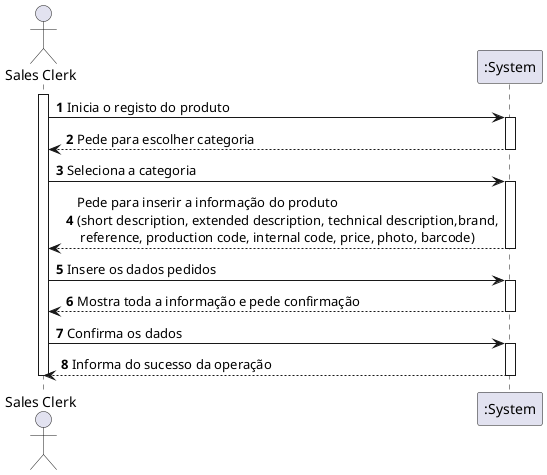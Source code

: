 @startuml
autonumber
actor "Sales Clerk" as SL

activate SL
SL -> ":System" : Inicia o registo do produto
activate ":System"
":System" --> SL : Pede para escolher categoria
deactivate ":System"

SL -> ":System" : Seleciona a categoria
activate ":System"
":System" --> SL : Pede para inserir a informação do produto \n(short description, extended description, technical description,brand,\n reference, production code, internal code, price, photo, barcode)
deactivate ":System"

SL -> ":System" : Insere os dados pedidos
activate ":System"
":System" --> SL : Mostra toda a informação e pede confirmação
deactivate ":System"

SL -> ":System" : Confirma os dados
activate ":System"
":System" --> SL : Informa do sucesso da operação
deactivate ":System"

deactivate SL

@enduml